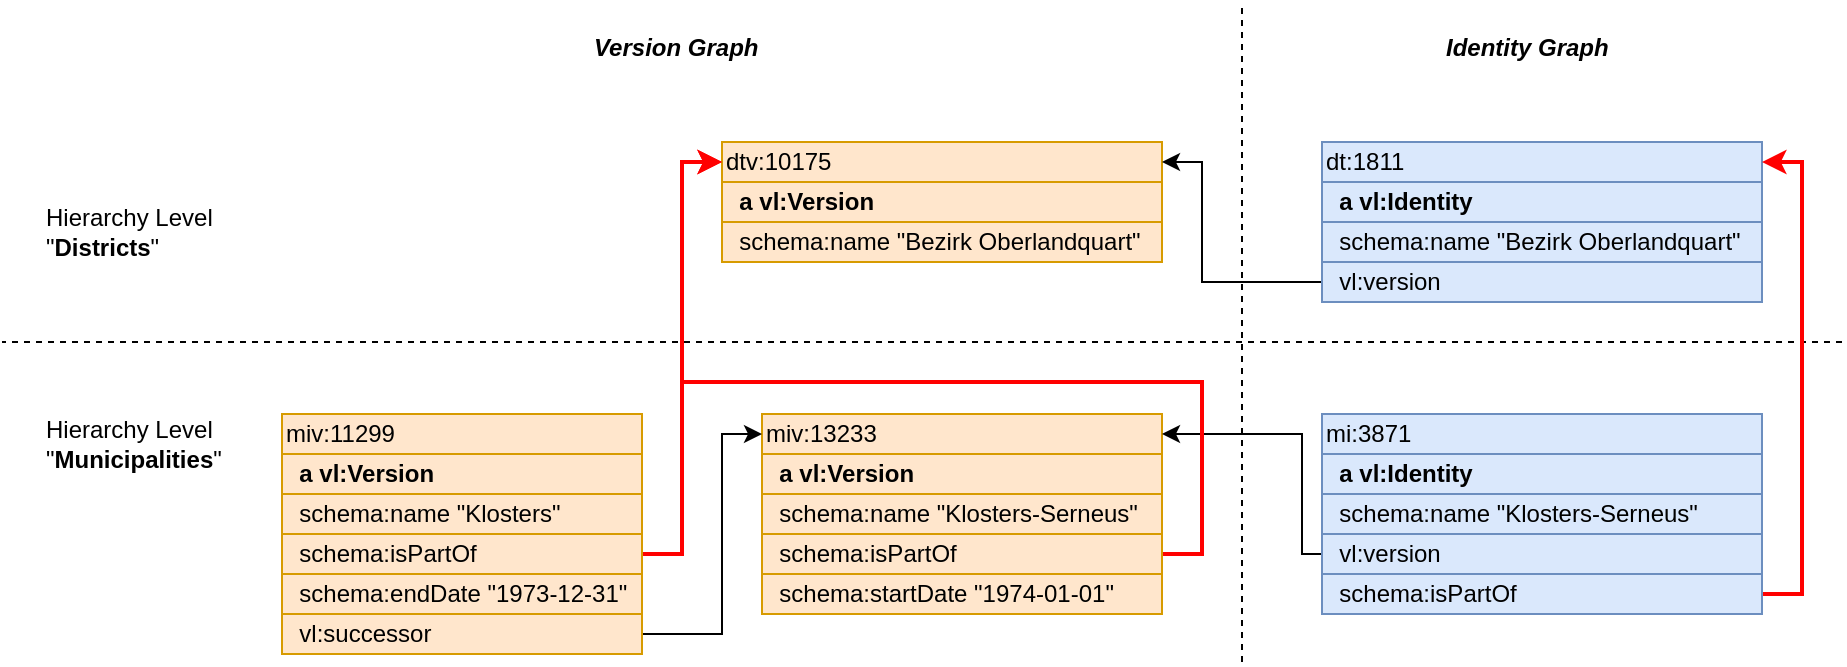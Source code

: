 <mxfile>
    <diagram id="REWU7WDJYt-7XXp8mPj9" name="Seite-1">
        <mxGraphModel dx="637" dy="664" grid="1" gridSize="10" guides="1" tooltips="1" connect="1" arrows="1" fold="1" page="1" pageScale="1" pageWidth="827" pageHeight="1169" math="0" shadow="0">
            <root>
                <mxCell id="0"/>
                <mxCell id="1" parent="0"/>
                <mxCell id="12" value="miv:13233" style="rounded=0;whiteSpace=wrap;html=1;fillColor=#ffe6cc;strokeColor=#d79b00;align=left;fontSize=12;" parent="1" vertex="1">
                    <mxGeometry x="500" y="296" width="200" height="20" as="geometry"/>
                </mxCell>
                <mxCell id="13" value="&lt;div style=&quot;font-size: 12px;&quot;&gt;&lt;b style=&quot;font-size: 12px;&quot;&gt;&amp;nbsp; a vl:Version&lt;/b&gt;&lt;br style=&quot;font-size: 12px;&quot;&gt;&lt;/div&gt;" style="rounded=0;whiteSpace=wrap;html=1;fillColor=#ffe6cc;strokeColor=#d79b00;align=left;fontSize=12;" parent="1" vertex="1">
                    <mxGeometry x="500" y="316" width="200" height="20" as="geometry"/>
                </mxCell>
                <mxCell id="16" value="&amp;nbsp; schema:name &quot;Klosters-Serneus&quot;" style="rounded=0;whiteSpace=wrap;html=1;fillColor=#ffe6cc;strokeColor=#d79b00;align=left;fontSize=12;" parent="1" vertex="1">
                    <mxGeometry x="500" y="336" width="200" height="20" as="geometry"/>
                </mxCell>
                <mxCell id="17" value="mi:3871" style="rounded=0;whiteSpace=wrap;html=1;fillColor=#dae8fc;strokeColor=#6c8ebf;align=left;fontSize=12;" parent="1" vertex="1">
                    <mxGeometry x="780" y="296" width="220" height="20" as="geometry"/>
                </mxCell>
                <mxCell id="18" value="&lt;b style=&quot;font-size: 12px;&quot;&gt;&amp;nbsp; a vl:Identity&lt;/b&gt;" style="rounded=0;whiteSpace=wrap;html=1;fillColor=#dae8fc;strokeColor=#6c8ebf;align=left;fontSize=12;" parent="1" vertex="1">
                    <mxGeometry x="780" y="316" width="220" height="20" as="geometry"/>
                </mxCell>
                <mxCell id="19" value="&amp;nbsp; schema:name &quot;Klosters-Serneus&quot;" style="rounded=0;whiteSpace=wrap;html=1;fillColor=#dae8fc;strokeColor=#6c8ebf;align=left;fontSize=12;" parent="1" vertex="1">
                    <mxGeometry x="780" y="336" width="220" height="20" as="geometry"/>
                </mxCell>
                <mxCell id="26" style="edgeStyle=orthogonalEdgeStyle;html=1;exitX=0;exitY=0.5;exitDx=0;exitDy=0;entryX=1;entryY=0.5;entryDx=0;entryDy=0;rounded=0;" parent="1" source="21" target="12" edge="1">
                    <mxGeometry relative="1" as="geometry">
                        <Array as="points">
                            <mxPoint x="770" y="366"/>
                            <mxPoint x="770" y="306"/>
                        </Array>
                    </mxGeometry>
                </mxCell>
                <mxCell id="21" value="&amp;nbsp; vl:version" style="rounded=0;whiteSpace=wrap;html=1;fillColor=#dae8fc;strokeColor=#6c8ebf;align=left;fontSize=12;" parent="1" vertex="1">
                    <mxGeometry x="780" y="356" width="220" height="20" as="geometry"/>
                </mxCell>
                <mxCell id="22" value="" style="endArrow=none;dashed=1;html=1;" parent="1" edge="1">
                    <mxGeometry width="50" height="50" relative="1" as="geometry">
                        <mxPoint x="740" y="420" as="sourcePoint"/>
                        <mxPoint x="740" y="90" as="targetPoint"/>
                    </mxGeometry>
                </mxCell>
                <mxCell id="23" value="&lt;b&gt;&lt;i&gt;Identity Graph&lt;/i&gt;&lt;/b&gt;" style="text;html=1;strokeColor=none;fillColor=none;align=left;verticalAlign=middle;whiteSpace=wrap;rounded=0;" parent="1" vertex="1">
                    <mxGeometry x="840" y="98" width="100" height="30" as="geometry"/>
                </mxCell>
                <mxCell id="24" value="&lt;b&gt;&lt;i&gt;Version Graph&lt;/i&gt;&lt;/b&gt;" style="text;html=1;strokeColor=none;fillColor=none;align=left;verticalAlign=middle;whiteSpace=wrap;rounded=0;" parent="1" vertex="1">
                    <mxGeometry x="414" y="98" width="100" height="30" as="geometry"/>
                </mxCell>
                <mxCell id="27" value="" style="endArrow=none;dashed=1;html=1;" parent="1" edge="1">
                    <mxGeometry width="50" height="50" relative="1" as="geometry">
                        <mxPoint x="1040" y="260" as="sourcePoint"/>
                        <mxPoint x="120" y="260" as="targetPoint"/>
                    </mxGeometry>
                </mxCell>
                <mxCell id="28" value="dtv:10175" style="rounded=0;whiteSpace=wrap;html=1;fillColor=#ffe6cc;strokeColor=#d79b00;align=left;fontSize=12;" parent="1" vertex="1">
                    <mxGeometry x="480" y="160" width="220" height="20" as="geometry"/>
                </mxCell>
                <mxCell id="29" value="&lt;div style=&quot;font-size: 12px;&quot;&gt;&lt;b style=&quot;font-size: 12px;&quot;&gt;&amp;nbsp; a vl:Version&lt;/b&gt;&lt;br style=&quot;font-size: 12px;&quot;&gt;&lt;/div&gt;" style="rounded=0;whiteSpace=wrap;html=1;fillColor=#ffe6cc;strokeColor=#d79b00;align=left;fontSize=12;" parent="1" vertex="1">
                    <mxGeometry x="480" y="180" width="220" height="20" as="geometry"/>
                </mxCell>
                <mxCell id="30" value="&amp;nbsp; schema:name &quot;Bezirk Oberlandquart&quot;" style="rounded=0;whiteSpace=wrap;html=1;fillColor=#ffe6cc;strokeColor=#d79b00;align=left;fontSize=12;" parent="1" vertex="1">
                    <mxGeometry x="480" y="200" width="220" height="20" as="geometry"/>
                </mxCell>
                <mxCell id="31" value="dt:1811" style="rounded=0;whiteSpace=wrap;html=1;fillColor=#dae8fc;strokeColor=#6c8ebf;align=left;fontSize=12;" parent="1" vertex="1">
                    <mxGeometry x="780" y="160" width="220" height="20" as="geometry"/>
                </mxCell>
                <mxCell id="32" value="&lt;b style=&quot;font-size: 12px;&quot;&gt;&amp;nbsp; a vl:Identity&lt;/b&gt;" style="rounded=0;whiteSpace=wrap;html=1;fillColor=#dae8fc;strokeColor=#6c8ebf;align=left;fontSize=12;" parent="1" vertex="1">
                    <mxGeometry x="780" y="180" width="220" height="20" as="geometry"/>
                </mxCell>
                <mxCell id="33" value="&amp;nbsp; schema:name &quot;Bezirk Oberlandquart&quot;" style="rounded=0;whiteSpace=wrap;html=1;fillColor=#dae8fc;strokeColor=#6c8ebf;align=left;fontSize=12;" parent="1" vertex="1">
                    <mxGeometry x="780" y="200" width="220" height="20" as="geometry"/>
                </mxCell>
                <mxCell id="35" style="edgeStyle=orthogonalEdgeStyle;rounded=0;html=1;exitX=0;exitY=0.5;exitDx=0;exitDy=0;entryX=1;entryY=0.5;entryDx=0;entryDy=0;" parent="1" source="34" target="28" edge="1">
                    <mxGeometry relative="1" as="geometry">
                        <Array as="points">
                            <mxPoint x="720" y="230"/>
                            <mxPoint x="720" y="170"/>
                        </Array>
                    </mxGeometry>
                </mxCell>
                <mxCell id="34" value="&amp;nbsp; vl:version" style="rounded=0;whiteSpace=wrap;html=1;fillColor=#dae8fc;strokeColor=#6c8ebf;align=left;fontSize=12;" parent="1" vertex="1">
                    <mxGeometry x="780" y="220" width="220" height="20" as="geometry"/>
                </mxCell>
                <mxCell id="50" style="edgeStyle=orthogonalEdgeStyle;rounded=0;html=1;exitX=1;exitY=0.5;exitDx=0;exitDy=0;entryX=0;entryY=0.5;entryDx=0;entryDy=0;fillColor=#f8cecc;strokeColor=#FF0000;strokeWidth=2;" edge="1" parent="1" source="36" target="28">
                    <mxGeometry relative="1" as="geometry">
                        <Array as="points">
                            <mxPoint x="720" y="366"/>
                            <mxPoint x="720" y="280"/>
                            <mxPoint x="460" y="280"/>
                            <mxPoint x="460" y="170"/>
                        </Array>
                    </mxGeometry>
                </mxCell>
                <mxCell id="36" value="&amp;nbsp; schema:isPartOf" style="rounded=0;whiteSpace=wrap;html=1;fillColor=#ffe6cc;strokeColor=#d79b00;align=left;fontSize=12;" parent="1" vertex="1">
                    <mxGeometry x="500" y="356" width="200" height="20" as="geometry"/>
                </mxCell>
                <mxCell id="40" style="edgeStyle=orthogonalEdgeStyle;rounded=0;html=1;exitX=1;exitY=0.5;exitDx=0;exitDy=0;entryX=1;entryY=0.5;entryDx=0;entryDy=0;strokeColor=#FF0000;strokeWidth=2;" parent="1" source="38" target="31" edge="1">
                    <mxGeometry relative="1" as="geometry">
                        <Array as="points">
                            <mxPoint x="1020" y="386"/>
                            <mxPoint x="1020" y="170"/>
                        </Array>
                    </mxGeometry>
                </mxCell>
                <mxCell id="38" value="&amp;nbsp; schema:isPartOf" style="rounded=0;whiteSpace=wrap;html=1;fillColor=#dae8fc;strokeColor=#6c8ebf;align=left;fontSize=12;" parent="1" vertex="1">
                    <mxGeometry x="780" y="376" width="220" height="20" as="geometry"/>
                </mxCell>
                <mxCell id="41" value="Hierarchy Level &quot;&lt;b&gt;Municipalities&lt;/b&gt;&quot;" style="text;html=1;strokeColor=none;fillColor=none;align=left;verticalAlign=middle;whiteSpace=wrap;rounded=0;" parent="1" vertex="1">
                    <mxGeometry x="140" y="296" width="100" height="30" as="geometry"/>
                </mxCell>
                <mxCell id="42" value="Hierarchy Level &quot;&lt;b&gt;Districts&lt;/b&gt;&quot;" style="text;html=1;strokeColor=none;fillColor=none;align=left;verticalAlign=middle;whiteSpace=wrap;rounded=0;" parent="1" vertex="1">
                    <mxGeometry x="140" y="190" width="100" height="30" as="geometry"/>
                </mxCell>
                <mxCell id="43" value="miv:11299" style="rounded=0;whiteSpace=wrap;html=1;fillColor=#ffe6cc;strokeColor=#d79b00;align=left;fontSize=12;" parent="1" vertex="1">
                    <mxGeometry x="260" y="296" width="180" height="20" as="geometry"/>
                </mxCell>
                <mxCell id="44" value="&lt;div style=&quot;font-size: 12px;&quot;&gt;&lt;b style=&quot;font-size: 12px;&quot;&gt;&amp;nbsp; a vl:Version&lt;/b&gt;&lt;br style=&quot;font-size: 12px;&quot;&gt;&lt;/div&gt;" style="rounded=0;whiteSpace=wrap;html=1;fillColor=#ffe6cc;strokeColor=#d79b00;align=left;fontSize=12;" parent="1" vertex="1">
                    <mxGeometry x="260" y="316" width="180" height="20" as="geometry"/>
                </mxCell>
                <mxCell id="45" value="&amp;nbsp; schema:name &quot;Klosters&quot;" style="rounded=0;whiteSpace=wrap;html=1;fillColor=#ffe6cc;strokeColor=#d79b00;align=left;fontSize=12;" parent="1" vertex="1">
                    <mxGeometry x="260" y="336" width="180" height="20" as="geometry"/>
                </mxCell>
                <mxCell id="49" style="edgeStyle=orthogonalEdgeStyle;html=1;exitX=1;exitY=0.5;exitDx=0;exitDy=0;entryX=0;entryY=0.5;entryDx=0;entryDy=0;rounded=0;strokeColor=#FF0000;strokeWidth=2;" edge="1" parent="1" source="46" target="28">
                    <mxGeometry relative="1" as="geometry"/>
                </mxCell>
                <mxCell id="46" value="&amp;nbsp; schema:isPartOf" style="rounded=0;whiteSpace=wrap;html=1;fillColor=#ffe6cc;strokeColor=#d79b00;align=left;fontSize=12;" parent="1" vertex="1">
                    <mxGeometry x="260" y="356" width="180" height="20" as="geometry"/>
                </mxCell>
                <mxCell id="48" style="edgeStyle=orthogonalEdgeStyle;html=1;exitX=1;exitY=0.5;exitDx=0;exitDy=0;entryX=0;entryY=0.5;entryDx=0;entryDy=0;rounded=0;" parent="1" source="47" target="12" edge="1">
                    <mxGeometry relative="1" as="geometry">
                        <Array as="points">
                            <mxPoint x="480" y="406"/>
                            <mxPoint x="480" y="306"/>
                        </Array>
                    </mxGeometry>
                </mxCell>
                <mxCell id="47" value="&amp;nbsp; vl:successor" style="rounded=0;whiteSpace=wrap;html=1;fillColor=#ffe6cc;strokeColor=#d79b00;align=left;fontSize=12;" parent="1" vertex="1">
                    <mxGeometry x="260" y="396" width="180" height="20" as="geometry"/>
                </mxCell>
                <mxCell id="51" value="&lt;font style=&quot;font-size: 12px;&quot;&gt;&amp;nbsp; schema:endDate &lt;font style=&quot;font-size: 12px;&quot;&gt;&quot;1973-12-31&quot;&lt;/font&gt;&lt;/font&gt;" style="rounded=0;whiteSpace=wrap;html=1;fillColor=#ffe6cc;strokeColor=#d79b00;align=left;fontSize=12;" vertex="1" parent="1">
                    <mxGeometry x="260" y="376" width="180" height="20" as="geometry"/>
                </mxCell>
                <mxCell id="52" value="&lt;font style=&quot;font-size: 12px;&quot;&gt;&amp;nbsp; schema:startDate &lt;font style=&quot;font-size: 12px;&quot;&gt;&quot;1974-01-01&quot;&lt;/font&gt;&lt;/font&gt;" style="rounded=0;whiteSpace=wrap;html=1;fillColor=#ffe6cc;strokeColor=#d79b00;align=left;fontSize=12;" vertex="1" parent="1">
                    <mxGeometry x="500" y="376" width="200" height="20" as="geometry"/>
                </mxCell>
            </root>
        </mxGraphModel>
    </diagram>
</mxfile>
